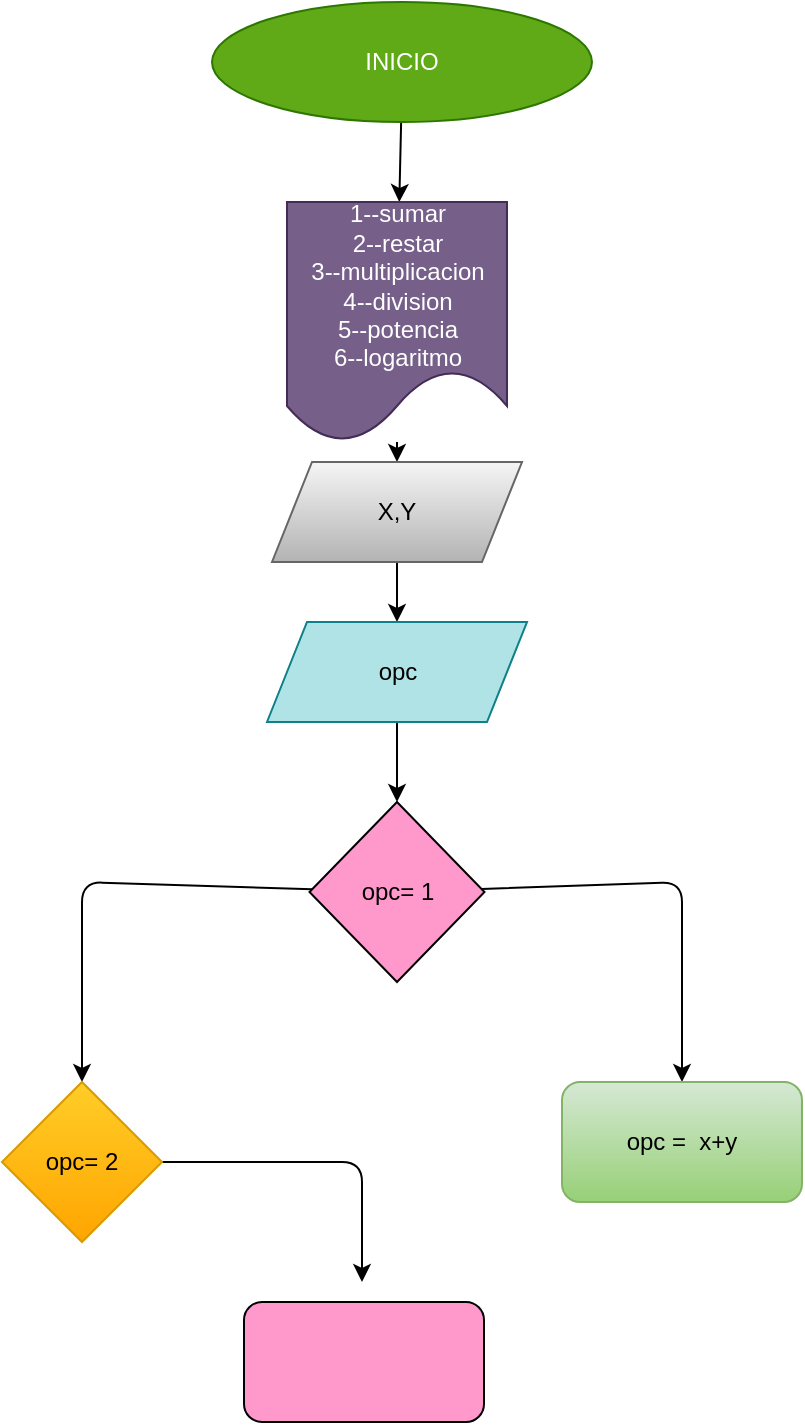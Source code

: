<mxfile>
    <diagram id="4hVHnFBqN6TVC3SldSlN" name="Página-1">
        <mxGraphModel dx="576" dy="461" grid="1" gridSize="10" guides="1" tooltips="1" connect="1" arrows="1" fold="1" page="1" pageScale="1" pageWidth="827" pageHeight="1169" math="0" shadow="0">
            <root>
                <mxCell id="0"/>
                <mxCell id="1" parent="0"/>
                <mxCell id="5" style="edgeStyle=none;html=1;" edge="1" parent="1" source="3" target="4">
                    <mxGeometry relative="1" as="geometry"/>
                </mxCell>
                <mxCell id="3" value="INICIO" style="ellipse;whiteSpace=wrap;html=1;fillColor=#60a917;fontColor=#ffffff;strokeColor=#2D7600;" vertex="1" parent="1">
                    <mxGeometry x="195" y="80" width="190" height="60" as="geometry"/>
                </mxCell>
                <mxCell id="7" style="edgeStyle=none;html=1;" edge="1" parent="1" source="4" target="6">
                    <mxGeometry relative="1" as="geometry"/>
                </mxCell>
                <mxCell id="4" value="1--sumar&lt;br&gt;2--restar&lt;br&gt;3--multiplicacion&lt;br&gt;4--division&lt;br&gt;5--potencia&lt;br&gt;6--logaritmo" style="shape=document;whiteSpace=wrap;html=1;boundedLbl=1;fillColor=#76608a;fontColor=#ffffff;strokeColor=#432D57;" vertex="1" parent="1">
                    <mxGeometry x="232.5" y="180" width="110" height="120" as="geometry"/>
                </mxCell>
                <mxCell id="10" style="edgeStyle=none;html=1;" edge="1" parent="1" source="6" target="8">
                    <mxGeometry relative="1" as="geometry"/>
                </mxCell>
                <mxCell id="6" value="&lt;font color=&quot;#000000&quot;&gt;X,Y&lt;/font&gt;" style="shape=parallelogram;perimeter=parallelogramPerimeter;whiteSpace=wrap;html=1;fixedSize=1;fillColor=#f5f5f5;strokeColor=#666666;gradientColor=#b3b3b3;" vertex="1" parent="1">
                    <mxGeometry x="225" y="310" width="125" height="50" as="geometry"/>
                </mxCell>
                <mxCell id="12" style="edgeStyle=none;html=1;fontColor=#000000;" edge="1" parent="1" source="8" target="11">
                    <mxGeometry relative="1" as="geometry"/>
                </mxCell>
                <mxCell id="8" value="&lt;font color=&quot;#000000&quot;&gt;opc&lt;/font&gt;" style="shape=parallelogram;perimeter=parallelogramPerimeter;whiteSpace=wrap;html=1;fixedSize=1;fillColor=#b0e3e6;strokeColor=#0e8088;" vertex="1" parent="1">
                    <mxGeometry x="222.5" y="390" width="130" height="50" as="geometry"/>
                </mxCell>
                <mxCell id="14" style="edgeStyle=none;html=1;fontColor=#000000;" edge="1" parent="1" source="11" target="17">
                    <mxGeometry relative="1" as="geometry">
                        <mxPoint x="130" y="610" as="targetPoint"/>
                        <Array as="points">
                            <mxPoint x="130" y="520"/>
                        </Array>
                    </mxGeometry>
                </mxCell>
                <mxCell id="15" style="edgeStyle=none;html=1;fontColor=#000000;entryX=0.5;entryY=0;entryDx=0;entryDy=0;" edge="1" parent="1" source="11" target="16">
                    <mxGeometry relative="1" as="geometry">
                        <mxPoint x="430" y="610" as="targetPoint"/>
                        <Array as="points">
                            <mxPoint x="430" y="520"/>
                        </Array>
                    </mxGeometry>
                </mxCell>
                <mxCell id="11" value="opc= 1" style="rhombus;whiteSpace=wrap;html=1;fontColor=#000000;fillColor=#FF99CC;" vertex="1" parent="1">
                    <mxGeometry x="243.75" y="480" width="87.5" height="90" as="geometry"/>
                </mxCell>
                <mxCell id="16" value="&lt;font color=&quot;#000000&quot;&gt;opc =&amp;nbsp; x+y&lt;/font&gt;" style="rounded=1;whiteSpace=wrap;html=1;fillColor=#d5e8d4;gradientColor=#97d077;strokeColor=#82b366;" vertex="1" parent="1">
                    <mxGeometry x="370" y="620" width="120" height="60" as="geometry"/>
                </mxCell>
                <mxCell id="19" style="edgeStyle=none;html=1;fontColor=#000000;" edge="1" parent="1" source="17">
                    <mxGeometry relative="1" as="geometry">
                        <mxPoint x="270" y="720" as="targetPoint"/>
                        <Array as="points">
                            <mxPoint x="270" y="660"/>
                        </Array>
                    </mxGeometry>
                </mxCell>
                <mxCell id="17" value="&lt;font color=&quot;#000000&quot;&gt;opc= 2&lt;/font&gt;" style="rhombus;whiteSpace=wrap;html=1;fillColor=#ffcd28;gradientColor=#ffa500;strokeColor=#d79b00;" vertex="1" parent="1">
                    <mxGeometry x="90" y="620" width="80" height="80" as="geometry"/>
                </mxCell>
                <mxCell id="20" value="" style="rounded=1;whiteSpace=wrap;html=1;fontColor=#000000;fillColor=#FF99CC;" vertex="1" parent="1">
                    <mxGeometry x="211" y="730" width="120" height="60" as="geometry"/>
                </mxCell>
            </root>
        </mxGraphModel>
    </diagram>
</mxfile>